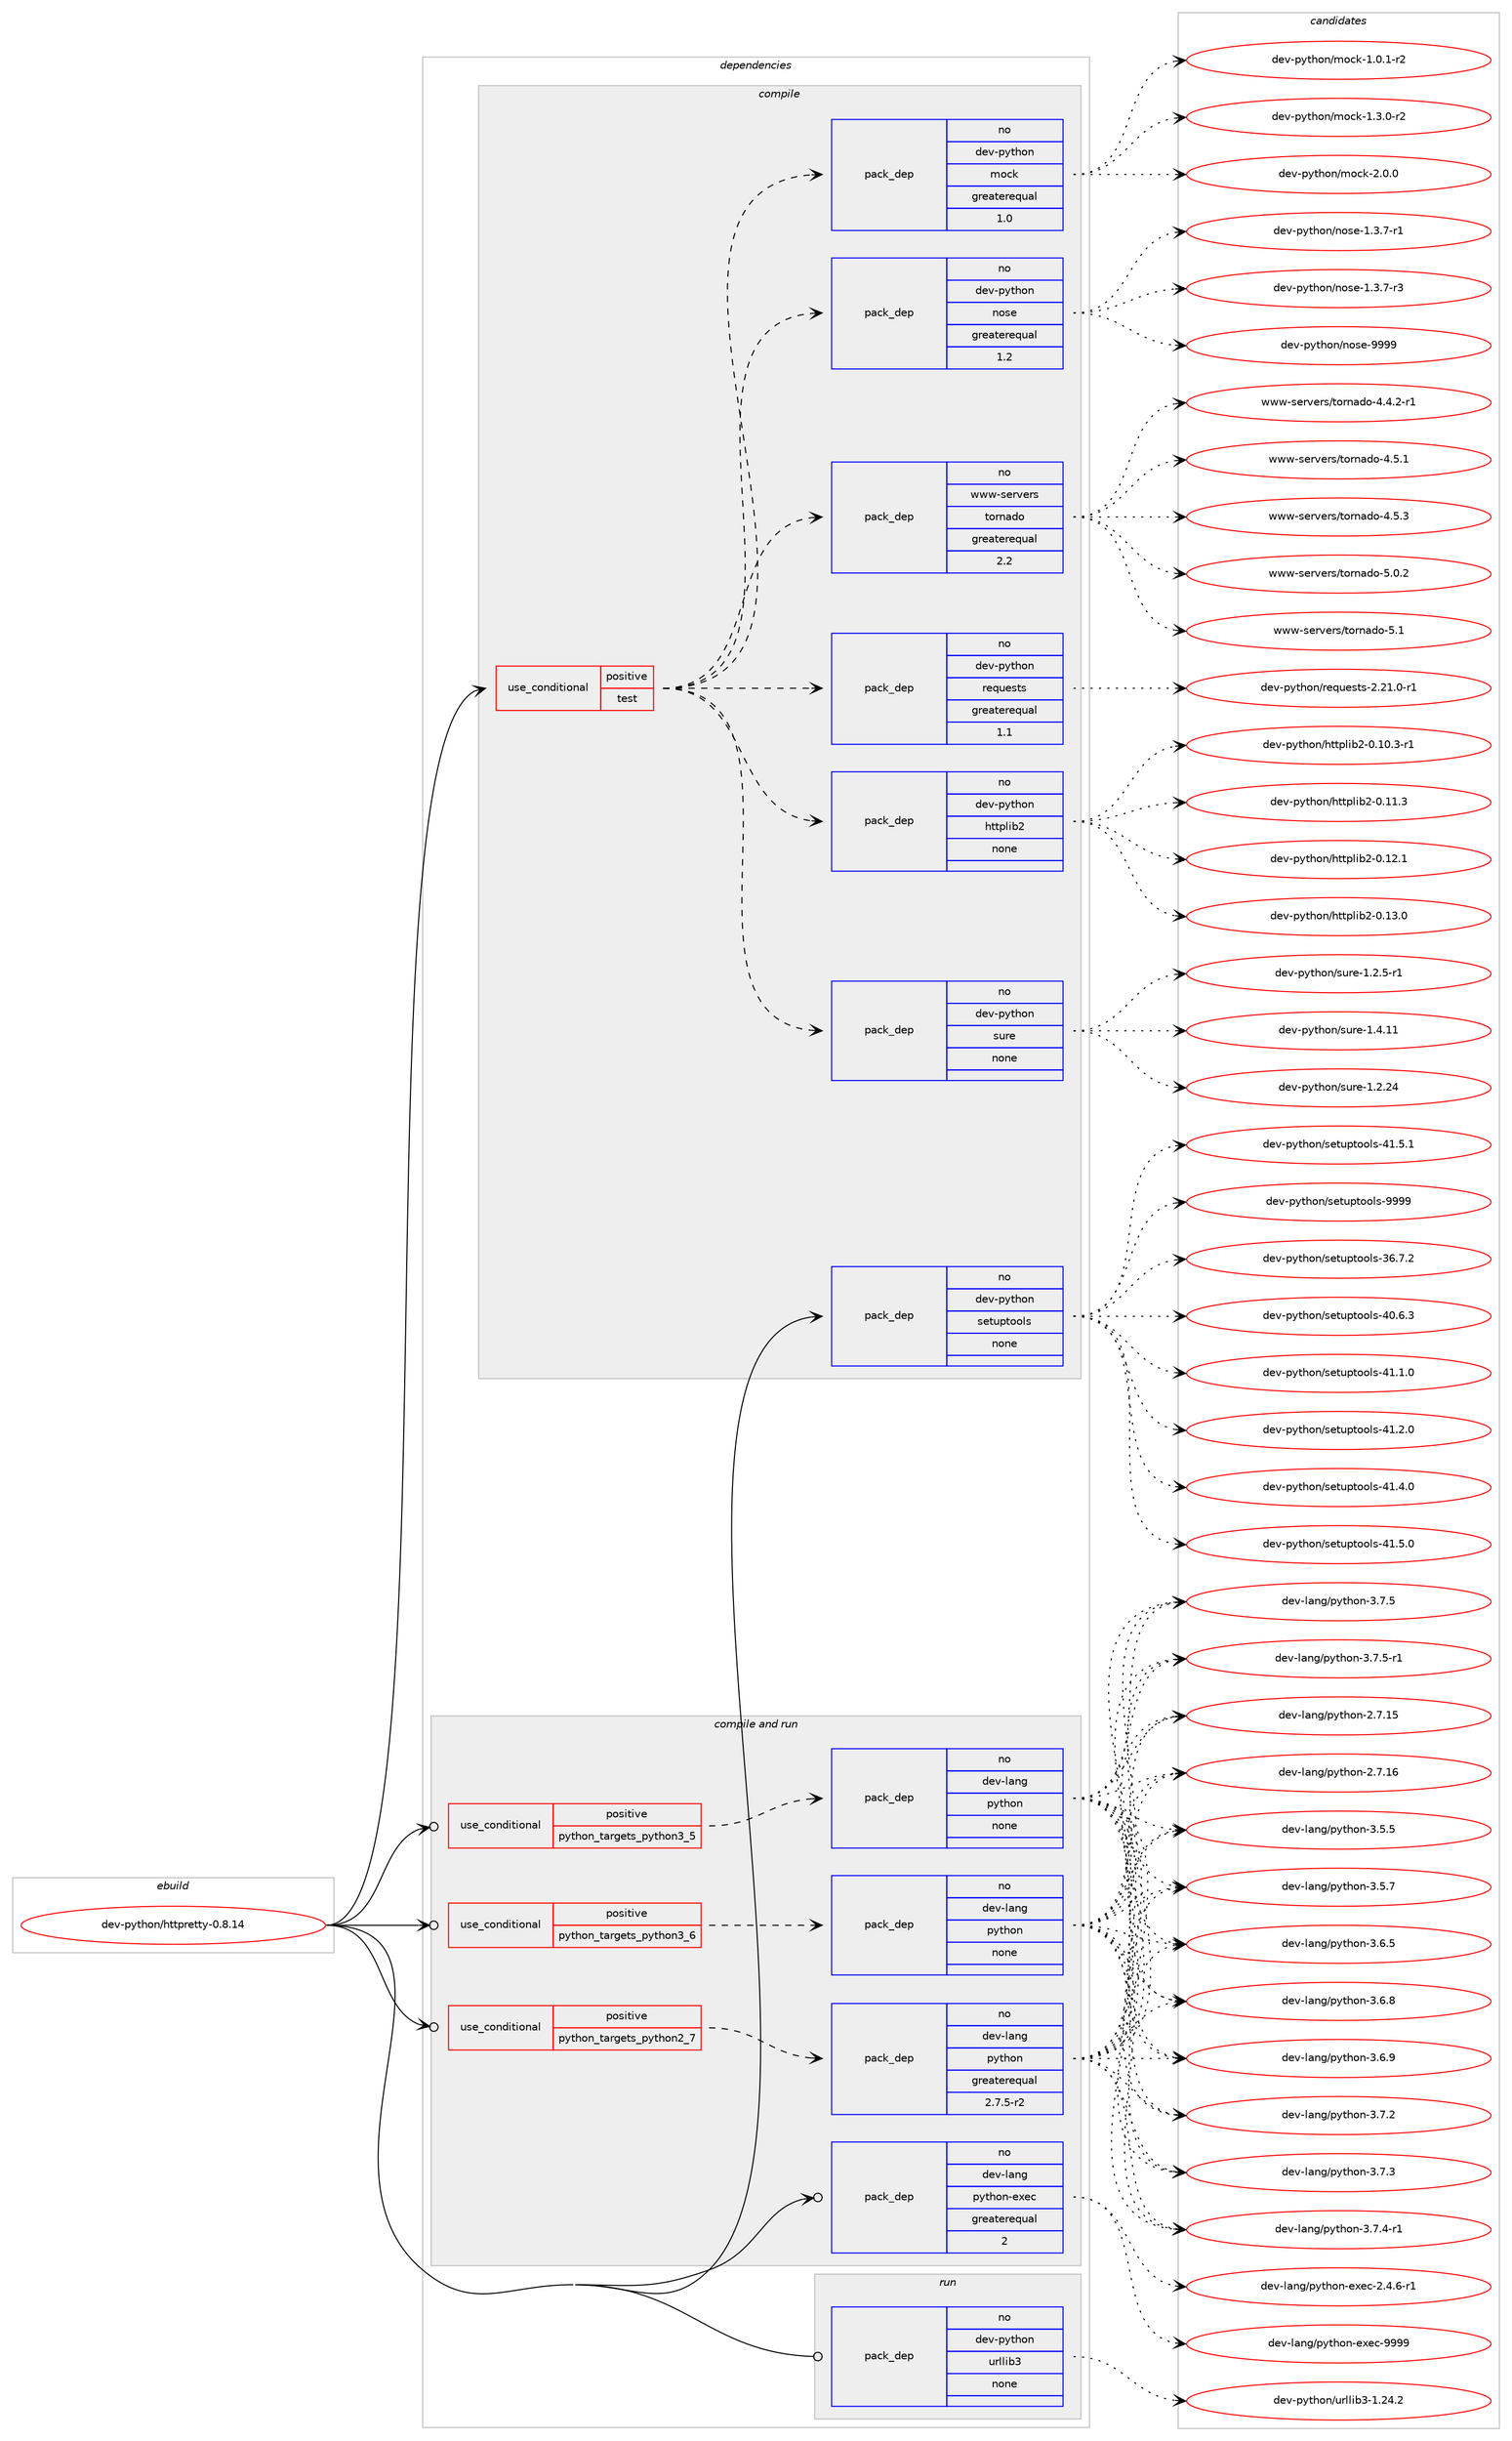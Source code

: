 digraph prolog {

# *************
# Graph options
# *************

newrank=true;
concentrate=true;
compound=true;
graph [rankdir=LR,fontname=Helvetica,fontsize=10,ranksep=1.5];#, ranksep=2.5, nodesep=0.2];
edge  [arrowhead=vee];
node  [fontname=Helvetica,fontsize=10];

# **********
# The ebuild
# **********

subgraph cluster_leftcol {
color=gray;
rank=same;
label=<<i>ebuild</i>>;
id [label="dev-python/httpretty-0.8.14", color=red, width=4, href="../dev-python/httpretty-0.8.14.svg"];
}

# ****************
# The dependencies
# ****************

subgraph cluster_midcol {
color=gray;
label=<<i>dependencies</i>>;
subgraph cluster_compile {
fillcolor="#eeeeee";
style=filled;
label=<<i>compile</i>>;
subgraph cond140587 {
dependency608710 [label=<<TABLE BORDER="0" CELLBORDER="1" CELLSPACING="0" CELLPADDING="4"><TR><TD ROWSPAN="3" CELLPADDING="10">use_conditional</TD></TR><TR><TD>positive</TD></TR><TR><TD>test</TD></TR></TABLE>>, shape=none, color=red];
subgraph pack456324 {
dependency608711 [label=<<TABLE BORDER="0" CELLBORDER="1" CELLSPACING="0" CELLPADDING="4" WIDTH="220"><TR><TD ROWSPAN="6" CELLPADDING="30">pack_dep</TD></TR><TR><TD WIDTH="110">no</TD></TR><TR><TD>dev-python</TD></TR><TR><TD>nose</TD></TR><TR><TD>greaterequal</TD></TR><TR><TD>1.2</TD></TR></TABLE>>, shape=none, color=blue];
}
dependency608710:e -> dependency608711:w [weight=20,style="dashed",arrowhead="vee"];
subgraph pack456325 {
dependency608712 [label=<<TABLE BORDER="0" CELLBORDER="1" CELLSPACING="0" CELLPADDING="4" WIDTH="220"><TR><TD ROWSPAN="6" CELLPADDING="30">pack_dep</TD></TR><TR><TD WIDTH="110">no</TD></TR><TR><TD>dev-python</TD></TR><TR><TD>mock</TD></TR><TR><TD>greaterequal</TD></TR><TR><TD>1.0</TD></TR></TABLE>>, shape=none, color=blue];
}
dependency608710:e -> dependency608712:w [weight=20,style="dashed",arrowhead="vee"];
subgraph pack456326 {
dependency608713 [label=<<TABLE BORDER="0" CELLBORDER="1" CELLSPACING="0" CELLPADDING="4" WIDTH="220"><TR><TD ROWSPAN="6" CELLPADDING="30">pack_dep</TD></TR><TR><TD WIDTH="110">no</TD></TR><TR><TD>dev-python</TD></TR><TR><TD>sure</TD></TR><TR><TD>none</TD></TR><TR><TD></TD></TR></TABLE>>, shape=none, color=blue];
}
dependency608710:e -> dependency608713:w [weight=20,style="dashed",arrowhead="vee"];
subgraph pack456327 {
dependency608714 [label=<<TABLE BORDER="0" CELLBORDER="1" CELLSPACING="0" CELLPADDING="4" WIDTH="220"><TR><TD ROWSPAN="6" CELLPADDING="30">pack_dep</TD></TR><TR><TD WIDTH="110">no</TD></TR><TR><TD>dev-python</TD></TR><TR><TD>httplib2</TD></TR><TR><TD>none</TD></TR><TR><TD></TD></TR></TABLE>>, shape=none, color=blue];
}
dependency608710:e -> dependency608714:w [weight=20,style="dashed",arrowhead="vee"];
subgraph pack456328 {
dependency608715 [label=<<TABLE BORDER="0" CELLBORDER="1" CELLSPACING="0" CELLPADDING="4" WIDTH="220"><TR><TD ROWSPAN="6" CELLPADDING="30">pack_dep</TD></TR><TR><TD WIDTH="110">no</TD></TR><TR><TD>dev-python</TD></TR><TR><TD>requests</TD></TR><TR><TD>greaterequal</TD></TR><TR><TD>1.1</TD></TR></TABLE>>, shape=none, color=blue];
}
dependency608710:e -> dependency608715:w [weight=20,style="dashed",arrowhead="vee"];
subgraph pack456329 {
dependency608716 [label=<<TABLE BORDER="0" CELLBORDER="1" CELLSPACING="0" CELLPADDING="4" WIDTH="220"><TR><TD ROWSPAN="6" CELLPADDING="30">pack_dep</TD></TR><TR><TD WIDTH="110">no</TD></TR><TR><TD>www-servers</TD></TR><TR><TD>tornado</TD></TR><TR><TD>greaterequal</TD></TR><TR><TD>2.2</TD></TR></TABLE>>, shape=none, color=blue];
}
dependency608710:e -> dependency608716:w [weight=20,style="dashed",arrowhead="vee"];
}
id:e -> dependency608710:w [weight=20,style="solid",arrowhead="vee"];
subgraph pack456330 {
dependency608717 [label=<<TABLE BORDER="0" CELLBORDER="1" CELLSPACING="0" CELLPADDING="4" WIDTH="220"><TR><TD ROWSPAN="6" CELLPADDING="30">pack_dep</TD></TR><TR><TD WIDTH="110">no</TD></TR><TR><TD>dev-python</TD></TR><TR><TD>setuptools</TD></TR><TR><TD>none</TD></TR><TR><TD></TD></TR></TABLE>>, shape=none, color=blue];
}
id:e -> dependency608717:w [weight=20,style="solid",arrowhead="vee"];
}
subgraph cluster_compileandrun {
fillcolor="#eeeeee";
style=filled;
label=<<i>compile and run</i>>;
subgraph cond140588 {
dependency608718 [label=<<TABLE BORDER="0" CELLBORDER="1" CELLSPACING="0" CELLPADDING="4"><TR><TD ROWSPAN="3" CELLPADDING="10">use_conditional</TD></TR><TR><TD>positive</TD></TR><TR><TD>python_targets_python2_7</TD></TR></TABLE>>, shape=none, color=red];
subgraph pack456331 {
dependency608719 [label=<<TABLE BORDER="0" CELLBORDER="1" CELLSPACING="0" CELLPADDING="4" WIDTH="220"><TR><TD ROWSPAN="6" CELLPADDING="30">pack_dep</TD></TR><TR><TD WIDTH="110">no</TD></TR><TR><TD>dev-lang</TD></TR><TR><TD>python</TD></TR><TR><TD>greaterequal</TD></TR><TR><TD>2.7.5-r2</TD></TR></TABLE>>, shape=none, color=blue];
}
dependency608718:e -> dependency608719:w [weight=20,style="dashed",arrowhead="vee"];
}
id:e -> dependency608718:w [weight=20,style="solid",arrowhead="odotvee"];
subgraph cond140589 {
dependency608720 [label=<<TABLE BORDER="0" CELLBORDER="1" CELLSPACING="0" CELLPADDING="4"><TR><TD ROWSPAN="3" CELLPADDING="10">use_conditional</TD></TR><TR><TD>positive</TD></TR><TR><TD>python_targets_python3_5</TD></TR></TABLE>>, shape=none, color=red];
subgraph pack456332 {
dependency608721 [label=<<TABLE BORDER="0" CELLBORDER="1" CELLSPACING="0" CELLPADDING="4" WIDTH="220"><TR><TD ROWSPAN="6" CELLPADDING="30">pack_dep</TD></TR><TR><TD WIDTH="110">no</TD></TR><TR><TD>dev-lang</TD></TR><TR><TD>python</TD></TR><TR><TD>none</TD></TR><TR><TD></TD></TR></TABLE>>, shape=none, color=blue];
}
dependency608720:e -> dependency608721:w [weight=20,style="dashed",arrowhead="vee"];
}
id:e -> dependency608720:w [weight=20,style="solid",arrowhead="odotvee"];
subgraph cond140590 {
dependency608722 [label=<<TABLE BORDER="0" CELLBORDER="1" CELLSPACING="0" CELLPADDING="4"><TR><TD ROWSPAN="3" CELLPADDING="10">use_conditional</TD></TR><TR><TD>positive</TD></TR><TR><TD>python_targets_python3_6</TD></TR></TABLE>>, shape=none, color=red];
subgraph pack456333 {
dependency608723 [label=<<TABLE BORDER="0" CELLBORDER="1" CELLSPACING="0" CELLPADDING="4" WIDTH="220"><TR><TD ROWSPAN="6" CELLPADDING="30">pack_dep</TD></TR><TR><TD WIDTH="110">no</TD></TR><TR><TD>dev-lang</TD></TR><TR><TD>python</TD></TR><TR><TD>none</TD></TR><TR><TD></TD></TR></TABLE>>, shape=none, color=blue];
}
dependency608722:e -> dependency608723:w [weight=20,style="dashed",arrowhead="vee"];
}
id:e -> dependency608722:w [weight=20,style="solid",arrowhead="odotvee"];
subgraph pack456334 {
dependency608724 [label=<<TABLE BORDER="0" CELLBORDER="1" CELLSPACING="0" CELLPADDING="4" WIDTH="220"><TR><TD ROWSPAN="6" CELLPADDING="30">pack_dep</TD></TR><TR><TD WIDTH="110">no</TD></TR><TR><TD>dev-lang</TD></TR><TR><TD>python-exec</TD></TR><TR><TD>greaterequal</TD></TR><TR><TD>2</TD></TR></TABLE>>, shape=none, color=blue];
}
id:e -> dependency608724:w [weight=20,style="solid",arrowhead="odotvee"];
}
subgraph cluster_run {
fillcolor="#eeeeee";
style=filled;
label=<<i>run</i>>;
subgraph pack456335 {
dependency608725 [label=<<TABLE BORDER="0" CELLBORDER="1" CELLSPACING="0" CELLPADDING="4" WIDTH="220"><TR><TD ROWSPAN="6" CELLPADDING="30">pack_dep</TD></TR><TR><TD WIDTH="110">no</TD></TR><TR><TD>dev-python</TD></TR><TR><TD>urllib3</TD></TR><TR><TD>none</TD></TR><TR><TD></TD></TR></TABLE>>, shape=none, color=blue];
}
id:e -> dependency608725:w [weight=20,style="solid",arrowhead="odot"];
}
}

# **************
# The candidates
# **************

subgraph cluster_choices {
rank=same;
color=gray;
label=<<i>candidates</i>>;

subgraph choice456324 {
color=black;
nodesep=1;
choice10010111845112121116104111110471101111151014549465146554511449 [label="dev-python/nose-1.3.7-r1", color=red, width=4,href="../dev-python/nose-1.3.7-r1.svg"];
choice10010111845112121116104111110471101111151014549465146554511451 [label="dev-python/nose-1.3.7-r3", color=red, width=4,href="../dev-python/nose-1.3.7-r3.svg"];
choice10010111845112121116104111110471101111151014557575757 [label="dev-python/nose-9999", color=red, width=4,href="../dev-python/nose-9999.svg"];
dependency608711:e -> choice10010111845112121116104111110471101111151014549465146554511449:w [style=dotted,weight="100"];
dependency608711:e -> choice10010111845112121116104111110471101111151014549465146554511451:w [style=dotted,weight="100"];
dependency608711:e -> choice10010111845112121116104111110471101111151014557575757:w [style=dotted,weight="100"];
}
subgraph choice456325 {
color=black;
nodesep=1;
choice1001011184511212111610411111047109111991074549464846494511450 [label="dev-python/mock-1.0.1-r2", color=red, width=4,href="../dev-python/mock-1.0.1-r2.svg"];
choice1001011184511212111610411111047109111991074549465146484511450 [label="dev-python/mock-1.3.0-r2", color=red, width=4,href="../dev-python/mock-1.3.0-r2.svg"];
choice100101118451121211161041111104710911199107455046484648 [label="dev-python/mock-2.0.0", color=red, width=4,href="../dev-python/mock-2.0.0.svg"];
dependency608712:e -> choice1001011184511212111610411111047109111991074549464846494511450:w [style=dotted,weight="100"];
dependency608712:e -> choice1001011184511212111610411111047109111991074549465146484511450:w [style=dotted,weight="100"];
dependency608712:e -> choice100101118451121211161041111104710911199107455046484648:w [style=dotted,weight="100"];
}
subgraph choice456326 {
color=black;
nodesep=1;
choice100101118451121211161041111104711511711410145494650465052 [label="dev-python/sure-1.2.24", color=red, width=4,href="../dev-python/sure-1.2.24.svg"];
choice10010111845112121116104111110471151171141014549465046534511449 [label="dev-python/sure-1.2.5-r1", color=red, width=4,href="../dev-python/sure-1.2.5-r1.svg"];
choice100101118451121211161041111104711511711410145494652464949 [label="dev-python/sure-1.4.11", color=red, width=4,href="../dev-python/sure-1.4.11.svg"];
dependency608713:e -> choice100101118451121211161041111104711511711410145494650465052:w [style=dotted,weight="100"];
dependency608713:e -> choice10010111845112121116104111110471151171141014549465046534511449:w [style=dotted,weight="100"];
dependency608713:e -> choice100101118451121211161041111104711511711410145494652464949:w [style=dotted,weight="100"];
}
subgraph choice456327 {
color=black;
nodesep=1;
choice10010111845112121116104111110471041161161121081059850454846494846514511449 [label="dev-python/httplib2-0.10.3-r1", color=red, width=4,href="../dev-python/httplib2-0.10.3-r1.svg"];
choice1001011184511212111610411111047104116116112108105985045484649494651 [label="dev-python/httplib2-0.11.3", color=red, width=4,href="../dev-python/httplib2-0.11.3.svg"];
choice1001011184511212111610411111047104116116112108105985045484649504649 [label="dev-python/httplib2-0.12.1", color=red, width=4,href="../dev-python/httplib2-0.12.1.svg"];
choice1001011184511212111610411111047104116116112108105985045484649514648 [label="dev-python/httplib2-0.13.0", color=red, width=4,href="../dev-python/httplib2-0.13.0.svg"];
dependency608714:e -> choice10010111845112121116104111110471041161161121081059850454846494846514511449:w [style=dotted,weight="100"];
dependency608714:e -> choice1001011184511212111610411111047104116116112108105985045484649494651:w [style=dotted,weight="100"];
dependency608714:e -> choice1001011184511212111610411111047104116116112108105985045484649504649:w [style=dotted,weight="100"];
dependency608714:e -> choice1001011184511212111610411111047104116116112108105985045484649514648:w [style=dotted,weight="100"];
}
subgraph choice456328 {
color=black;
nodesep=1;
choice1001011184511212111610411111047114101113117101115116115455046504946484511449 [label="dev-python/requests-2.21.0-r1", color=red, width=4,href="../dev-python/requests-2.21.0-r1.svg"];
dependency608715:e -> choice1001011184511212111610411111047114101113117101115116115455046504946484511449:w [style=dotted,weight="100"];
}
subgraph choice456329 {
color=black;
nodesep=1;
choice1191191194511510111411810111411547116111114110971001114552465246504511449 [label="www-servers/tornado-4.4.2-r1", color=red, width=4,href="../www-servers/tornado-4.4.2-r1.svg"];
choice119119119451151011141181011141154711611111411097100111455246534649 [label="www-servers/tornado-4.5.1", color=red, width=4,href="../www-servers/tornado-4.5.1.svg"];
choice119119119451151011141181011141154711611111411097100111455246534651 [label="www-servers/tornado-4.5.3", color=red, width=4,href="../www-servers/tornado-4.5.3.svg"];
choice119119119451151011141181011141154711611111411097100111455346484650 [label="www-servers/tornado-5.0.2", color=red, width=4,href="../www-servers/tornado-5.0.2.svg"];
choice11911911945115101114118101114115471161111141109710011145534649 [label="www-servers/tornado-5.1", color=red, width=4,href="../www-servers/tornado-5.1.svg"];
dependency608716:e -> choice1191191194511510111411810111411547116111114110971001114552465246504511449:w [style=dotted,weight="100"];
dependency608716:e -> choice119119119451151011141181011141154711611111411097100111455246534649:w [style=dotted,weight="100"];
dependency608716:e -> choice119119119451151011141181011141154711611111411097100111455246534651:w [style=dotted,weight="100"];
dependency608716:e -> choice119119119451151011141181011141154711611111411097100111455346484650:w [style=dotted,weight="100"];
dependency608716:e -> choice11911911945115101114118101114115471161111141109710011145534649:w [style=dotted,weight="100"];
}
subgraph choice456330 {
color=black;
nodesep=1;
choice100101118451121211161041111104711510111611711211611111110811545515446554650 [label="dev-python/setuptools-36.7.2", color=red, width=4,href="../dev-python/setuptools-36.7.2.svg"];
choice100101118451121211161041111104711510111611711211611111110811545524846544651 [label="dev-python/setuptools-40.6.3", color=red, width=4,href="../dev-python/setuptools-40.6.3.svg"];
choice100101118451121211161041111104711510111611711211611111110811545524946494648 [label="dev-python/setuptools-41.1.0", color=red, width=4,href="../dev-python/setuptools-41.1.0.svg"];
choice100101118451121211161041111104711510111611711211611111110811545524946504648 [label="dev-python/setuptools-41.2.0", color=red, width=4,href="../dev-python/setuptools-41.2.0.svg"];
choice100101118451121211161041111104711510111611711211611111110811545524946524648 [label="dev-python/setuptools-41.4.0", color=red, width=4,href="../dev-python/setuptools-41.4.0.svg"];
choice100101118451121211161041111104711510111611711211611111110811545524946534648 [label="dev-python/setuptools-41.5.0", color=red, width=4,href="../dev-python/setuptools-41.5.0.svg"];
choice100101118451121211161041111104711510111611711211611111110811545524946534649 [label="dev-python/setuptools-41.5.1", color=red, width=4,href="../dev-python/setuptools-41.5.1.svg"];
choice10010111845112121116104111110471151011161171121161111111081154557575757 [label="dev-python/setuptools-9999", color=red, width=4,href="../dev-python/setuptools-9999.svg"];
dependency608717:e -> choice100101118451121211161041111104711510111611711211611111110811545515446554650:w [style=dotted,weight="100"];
dependency608717:e -> choice100101118451121211161041111104711510111611711211611111110811545524846544651:w [style=dotted,weight="100"];
dependency608717:e -> choice100101118451121211161041111104711510111611711211611111110811545524946494648:w [style=dotted,weight="100"];
dependency608717:e -> choice100101118451121211161041111104711510111611711211611111110811545524946504648:w [style=dotted,weight="100"];
dependency608717:e -> choice100101118451121211161041111104711510111611711211611111110811545524946524648:w [style=dotted,weight="100"];
dependency608717:e -> choice100101118451121211161041111104711510111611711211611111110811545524946534648:w [style=dotted,weight="100"];
dependency608717:e -> choice100101118451121211161041111104711510111611711211611111110811545524946534649:w [style=dotted,weight="100"];
dependency608717:e -> choice10010111845112121116104111110471151011161171121161111111081154557575757:w [style=dotted,weight="100"];
}
subgraph choice456331 {
color=black;
nodesep=1;
choice10010111845108971101034711212111610411111045504655464953 [label="dev-lang/python-2.7.15", color=red, width=4,href="../dev-lang/python-2.7.15.svg"];
choice10010111845108971101034711212111610411111045504655464954 [label="dev-lang/python-2.7.16", color=red, width=4,href="../dev-lang/python-2.7.16.svg"];
choice100101118451089711010347112121116104111110455146534653 [label="dev-lang/python-3.5.5", color=red, width=4,href="../dev-lang/python-3.5.5.svg"];
choice100101118451089711010347112121116104111110455146534655 [label="dev-lang/python-3.5.7", color=red, width=4,href="../dev-lang/python-3.5.7.svg"];
choice100101118451089711010347112121116104111110455146544653 [label="dev-lang/python-3.6.5", color=red, width=4,href="../dev-lang/python-3.6.5.svg"];
choice100101118451089711010347112121116104111110455146544656 [label="dev-lang/python-3.6.8", color=red, width=4,href="../dev-lang/python-3.6.8.svg"];
choice100101118451089711010347112121116104111110455146544657 [label="dev-lang/python-3.6.9", color=red, width=4,href="../dev-lang/python-3.6.9.svg"];
choice100101118451089711010347112121116104111110455146554650 [label="dev-lang/python-3.7.2", color=red, width=4,href="../dev-lang/python-3.7.2.svg"];
choice100101118451089711010347112121116104111110455146554651 [label="dev-lang/python-3.7.3", color=red, width=4,href="../dev-lang/python-3.7.3.svg"];
choice1001011184510897110103471121211161041111104551465546524511449 [label="dev-lang/python-3.7.4-r1", color=red, width=4,href="../dev-lang/python-3.7.4-r1.svg"];
choice100101118451089711010347112121116104111110455146554653 [label="dev-lang/python-3.7.5", color=red, width=4,href="../dev-lang/python-3.7.5.svg"];
choice1001011184510897110103471121211161041111104551465546534511449 [label="dev-lang/python-3.7.5-r1", color=red, width=4,href="../dev-lang/python-3.7.5-r1.svg"];
dependency608719:e -> choice10010111845108971101034711212111610411111045504655464953:w [style=dotted,weight="100"];
dependency608719:e -> choice10010111845108971101034711212111610411111045504655464954:w [style=dotted,weight="100"];
dependency608719:e -> choice100101118451089711010347112121116104111110455146534653:w [style=dotted,weight="100"];
dependency608719:e -> choice100101118451089711010347112121116104111110455146534655:w [style=dotted,weight="100"];
dependency608719:e -> choice100101118451089711010347112121116104111110455146544653:w [style=dotted,weight="100"];
dependency608719:e -> choice100101118451089711010347112121116104111110455146544656:w [style=dotted,weight="100"];
dependency608719:e -> choice100101118451089711010347112121116104111110455146544657:w [style=dotted,weight="100"];
dependency608719:e -> choice100101118451089711010347112121116104111110455146554650:w [style=dotted,weight="100"];
dependency608719:e -> choice100101118451089711010347112121116104111110455146554651:w [style=dotted,weight="100"];
dependency608719:e -> choice1001011184510897110103471121211161041111104551465546524511449:w [style=dotted,weight="100"];
dependency608719:e -> choice100101118451089711010347112121116104111110455146554653:w [style=dotted,weight="100"];
dependency608719:e -> choice1001011184510897110103471121211161041111104551465546534511449:w [style=dotted,weight="100"];
}
subgraph choice456332 {
color=black;
nodesep=1;
choice10010111845108971101034711212111610411111045504655464953 [label="dev-lang/python-2.7.15", color=red, width=4,href="../dev-lang/python-2.7.15.svg"];
choice10010111845108971101034711212111610411111045504655464954 [label="dev-lang/python-2.7.16", color=red, width=4,href="../dev-lang/python-2.7.16.svg"];
choice100101118451089711010347112121116104111110455146534653 [label="dev-lang/python-3.5.5", color=red, width=4,href="../dev-lang/python-3.5.5.svg"];
choice100101118451089711010347112121116104111110455146534655 [label="dev-lang/python-3.5.7", color=red, width=4,href="../dev-lang/python-3.5.7.svg"];
choice100101118451089711010347112121116104111110455146544653 [label="dev-lang/python-3.6.5", color=red, width=4,href="../dev-lang/python-3.6.5.svg"];
choice100101118451089711010347112121116104111110455146544656 [label="dev-lang/python-3.6.8", color=red, width=4,href="../dev-lang/python-3.6.8.svg"];
choice100101118451089711010347112121116104111110455146544657 [label="dev-lang/python-3.6.9", color=red, width=4,href="../dev-lang/python-3.6.9.svg"];
choice100101118451089711010347112121116104111110455146554650 [label="dev-lang/python-3.7.2", color=red, width=4,href="../dev-lang/python-3.7.2.svg"];
choice100101118451089711010347112121116104111110455146554651 [label="dev-lang/python-3.7.3", color=red, width=4,href="../dev-lang/python-3.7.3.svg"];
choice1001011184510897110103471121211161041111104551465546524511449 [label="dev-lang/python-3.7.4-r1", color=red, width=4,href="../dev-lang/python-3.7.4-r1.svg"];
choice100101118451089711010347112121116104111110455146554653 [label="dev-lang/python-3.7.5", color=red, width=4,href="../dev-lang/python-3.7.5.svg"];
choice1001011184510897110103471121211161041111104551465546534511449 [label="dev-lang/python-3.7.5-r1", color=red, width=4,href="../dev-lang/python-3.7.5-r1.svg"];
dependency608721:e -> choice10010111845108971101034711212111610411111045504655464953:w [style=dotted,weight="100"];
dependency608721:e -> choice10010111845108971101034711212111610411111045504655464954:w [style=dotted,weight="100"];
dependency608721:e -> choice100101118451089711010347112121116104111110455146534653:w [style=dotted,weight="100"];
dependency608721:e -> choice100101118451089711010347112121116104111110455146534655:w [style=dotted,weight="100"];
dependency608721:e -> choice100101118451089711010347112121116104111110455146544653:w [style=dotted,weight="100"];
dependency608721:e -> choice100101118451089711010347112121116104111110455146544656:w [style=dotted,weight="100"];
dependency608721:e -> choice100101118451089711010347112121116104111110455146544657:w [style=dotted,weight="100"];
dependency608721:e -> choice100101118451089711010347112121116104111110455146554650:w [style=dotted,weight="100"];
dependency608721:e -> choice100101118451089711010347112121116104111110455146554651:w [style=dotted,weight="100"];
dependency608721:e -> choice1001011184510897110103471121211161041111104551465546524511449:w [style=dotted,weight="100"];
dependency608721:e -> choice100101118451089711010347112121116104111110455146554653:w [style=dotted,weight="100"];
dependency608721:e -> choice1001011184510897110103471121211161041111104551465546534511449:w [style=dotted,weight="100"];
}
subgraph choice456333 {
color=black;
nodesep=1;
choice10010111845108971101034711212111610411111045504655464953 [label="dev-lang/python-2.7.15", color=red, width=4,href="../dev-lang/python-2.7.15.svg"];
choice10010111845108971101034711212111610411111045504655464954 [label="dev-lang/python-2.7.16", color=red, width=4,href="../dev-lang/python-2.7.16.svg"];
choice100101118451089711010347112121116104111110455146534653 [label="dev-lang/python-3.5.5", color=red, width=4,href="../dev-lang/python-3.5.5.svg"];
choice100101118451089711010347112121116104111110455146534655 [label="dev-lang/python-3.5.7", color=red, width=4,href="../dev-lang/python-3.5.7.svg"];
choice100101118451089711010347112121116104111110455146544653 [label="dev-lang/python-3.6.5", color=red, width=4,href="../dev-lang/python-3.6.5.svg"];
choice100101118451089711010347112121116104111110455146544656 [label="dev-lang/python-3.6.8", color=red, width=4,href="../dev-lang/python-3.6.8.svg"];
choice100101118451089711010347112121116104111110455146544657 [label="dev-lang/python-3.6.9", color=red, width=4,href="../dev-lang/python-3.6.9.svg"];
choice100101118451089711010347112121116104111110455146554650 [label="dev-lang/python-3.7.2", color=red, width=4,href="../dev-lang/python-3.7.2.svg"];
choice100101118451089711010347112121116104111110455146554651 [label="dev-lang/python-3.7.3", color=red, width=4,href="../dev-lang/python-3.7.3.svg"];
choice1001011184510897110103471121211161041111104551465546524511449 [label="dev-lang/python-3.7.4-r1", color=red, width=4,href="../dev-lang/python-3.7.4-r1.svg"];
choice100101118451089711010347112121116104111110455146554653 [label="dev-lang/python-3.7.5", color=red, width=4,href="../dev-lang/python-3.7.5.svg"];
choice1001011184510897110103471121211161041111104551465546534511449 [label="dev-lang/python-3.7.5-r1", color=red, width=4,href="../dev-lang/python-3.7.5-r1.svg"];
dependency608723:e -> choice10010111845108971101034711212111610411111045504655464953:w [style=dotted,weight="100"];
dependency608723:e -> choice10010111845108971101034711212111610411111045504655464954:w [style=dotted,weight="100"];
dependency608723:e -> choice100101118451089711010347112121116104111110455146534653:w [style=dotted,weight="100"];
dependency608723:e -> choice100101118451089711010347112121116104111110455146534655:w [style=dotted,weight="100"];
dependency608723:e -> choice100101118451089711010347112121116104111110455146544653:w [style=dotted,weight="100"];
dependency608723:e -> choice100101118451089711010347112121116104111110455146544656:w [style=dotted,weight="100"];
dependency608723:e -> choice100101118451089711010347112121116104111110455146544657:w [style=dotted,weight="100"];
dependency608723:e -> choice100101118451089711010347112121116104111110455146554650:w [style=dotted,weight="100"];
dependency608723:e -> choice100101118451089711010347112121116104111110455146554651:w [style=dotted,weight="100"];
dependency608723:e -> choice1001011184510897110103471121211161041111104551465546524511449:w [style=dotted,weight="100"];
dependency608723:e -> choice100101118451089711010347112121116104111110455146554653:w [style=dotted,weight="100"];
dependency608723:e -> choice1001011184510897110103471121211161041111104551465546534511449:w [style=dotted,weight="100"];
}
subgraph choice456334 {
color=black;
nodesep=1;
choice10010111845108971101034711212111610411111045101120101994550465246544511449 [label="dev-lang/python-exec-2.4.6-r1", color=red, width=4,href="../dev-lang/python-exec-2.4.6-r1.svg"];
choice10010111845108971101034711212111610411111045101120101994557575757 [label="dev-lang/python-exec-9999", color=red, width=4,href="../dev-lang/python-exec-9999.svg"];
dependency608724:e -> choice10010111845108971101034711212111610411111045101120101994550465246544511449:w [style=dotted,weight="100"];
dependency608724:e -> choice10010111845108971101034711212111610411111045101120101994557575757:w [style=dotted,weight="100"];
}
subgraph choice456335 {
color=black;
nodesep=1;
choice1001011184511212111610411111047117114108108105985145494650524650 [label="dev-python/urllib3-1.24.2", color=red, width=4,href="../dev-python/urllib3-1.24.2.svg"];
dependency608725:e -> choice1001011184511212111610411111047117114108108105985145494650524650:w [style=dotted,weight="100"];
}
}

}
